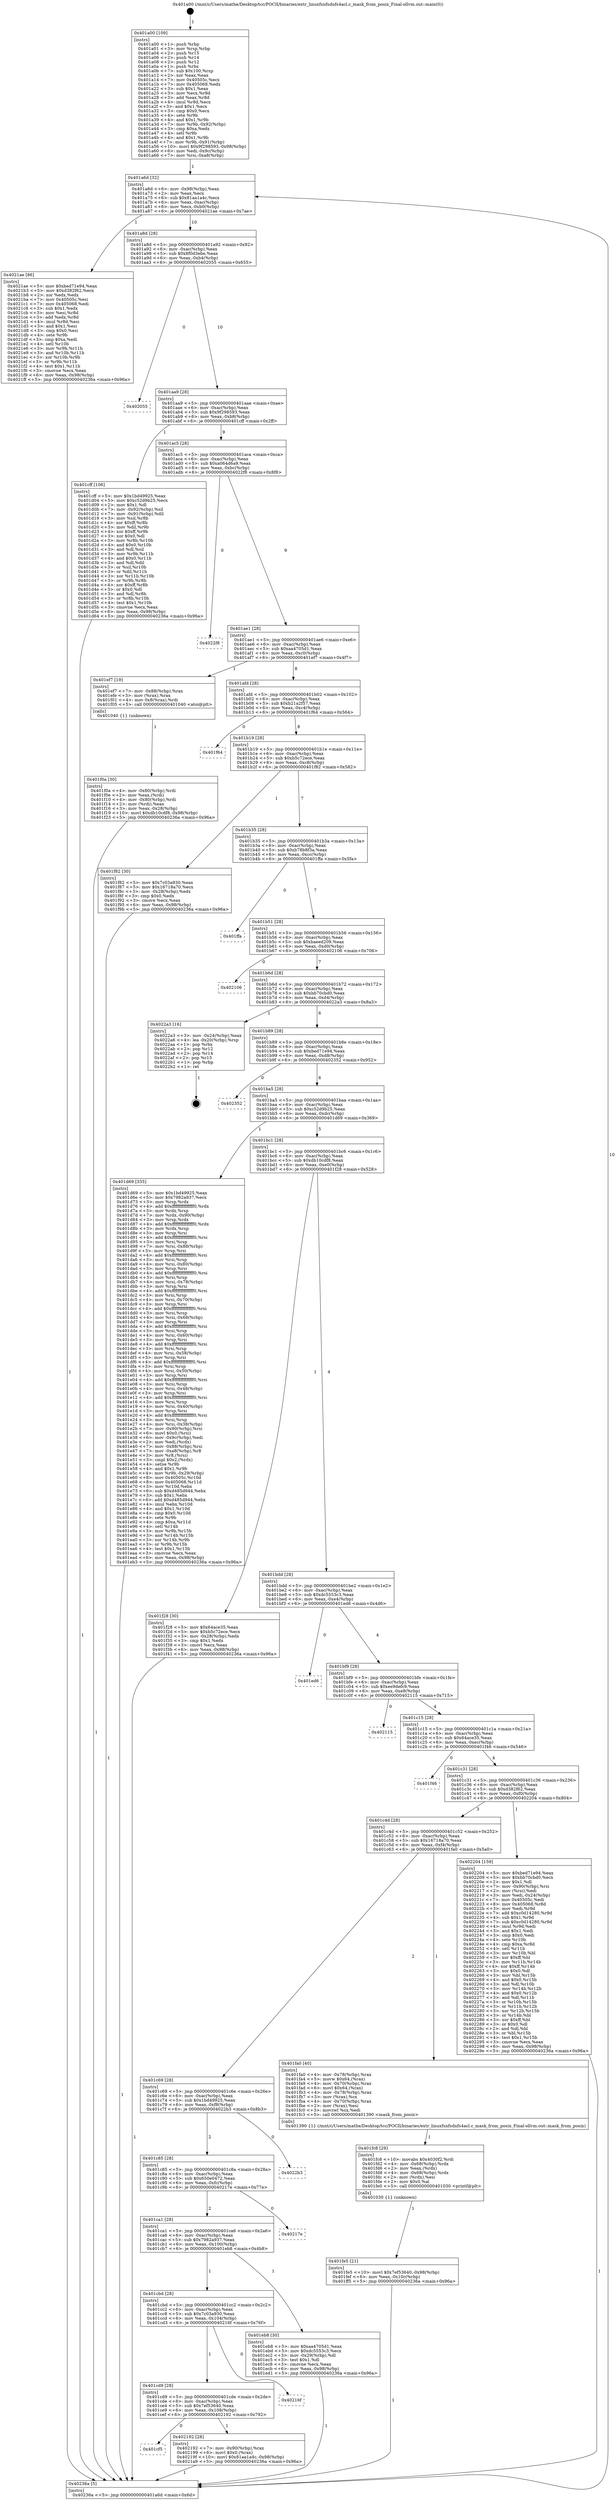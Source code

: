 digraph "0x401a00" {
  label = "0x401a00 (/mnt/c/Users/mathe/Desktop/tcc/POCII/binaries/extr_linuxfsnfsdnfs4acl.c_mask_from_posix_Final-ollvm.out::main(0))"
  labelloc = "t"
  node[shape=record]

  Entry [label="",width=0.3,height=0.3,shape=circle,fillcolor=black,style=filled]
  "0x401a6d" [label="{
     0x401a6d [32]\l
     | [instrs]\l
     &nbsp;&nbsp;0x401a6d \<+6\>: mov -0x98(%rbp),%eax\l
     &nbsp;&nbsp;0x401a73 \<+2\>: mov %eax,%ecx\l
     &nbsp;&nbsp;0x401a75 \<+6\>: sub $0x81aa1a4c,%ecx\l
     &nbsp;&nbsp;0x401a7b \<+6\>: mov %eax,-0xac(%rbp)\l
     &nbsp;&nbsp;0x401a81 \<+6\>: mov %ecx,-0xb0(%rbp)\l
     &nbsp;&nbsp;0x401a87 \<+6\>: je 00000000004021ae \<main+0x7ae\>\l
  }"]
  "0x4021ae" [label="{
     0x4021ae [86]\l
     | [instrs]\l
     &nbsp;&nbsp;0x4021ae \<+5\>: mov $0xbed71e94,%eax\l
     &nbsp;&nbsp;0x4021b3 \<+5\>: mov $0xd382f62,%ecx\l
     &nbsp;&nbsp;0x4021b8 \<+2\>: xor %edx,%edx\l
     &nbsp;&nbsp;0x4021ba \<+7\>: mov 0x40505c,%esi\l
     &nbsp;&nbsp;0x4021c1 \<+7\>: mov 0x405068,%edi\l
     &nbsp;&nbsp;0x4021c8 \<+3\>: sub $0x1,%edx\l
     &nbsp;&nbsp;0x4021cb \<+3\>: mov %esi,%r8d\l
     &nbsp;&nbsp;0x4021ce \<+3\>: add %edx,%r8d\l
     &nbsp;&nbsp;0x4021d1 \<+4\>: imul %r8d,%esi\l
     &nbsp;&nbsp;0x4021d5 \<+3\>: and $0x1,%esi\l
     &nbsp;&nbsp;0x4021d8 \<+3\>: cmp $0x0,%esi\l
     &nbsp;&nbsp;0x4021db \<+4\>: sete %r9b\l
     &nbsp;&nbsp;0x4021df \<+3\>: cmp $0xa,%edi\l
     &nbsp;&nbsp;0x4021e2 \<+4\>: setl %r10b\l
     &nbsp;&nbsp;0x4021e6 \<+3\>: mov %r9b,%r11b\l
     &nbsp;&nbsp;0x4021e9 \<+3\>: and %r10b,%r11b\l
     &nbsp;&nbsp;0x4021ec \<+3\>: xor %r10b,%r9b\l
     &nbsp;&nbsp;0x4021ef \<+3\>: or %r9b,%r11b\l
     &nbsp;&nbsp;0x4021f2 \<+4\>: test $0x1,%r11b\l
     &nbsp;&nbsp;0x4021f6 \<+3\>: cmovne %ecx,%eax\l
     &nbsp;&nbsp;0x4021f9 \<+6\>: mov %eax,-0x98(%rbp)\l
     &nbsp;&nbsp;0x4021ff \<+5\>: jmp 000000000040236a \<main+0x96a\>\l
  }"]
  "0x401a8d" [label="{
     0x401a8d [28]\l
     | [instrs]\l
     &nbsp;&nbsp;0x401a8d \<+5\>: jmp 0000000000401a92 \<main+0x92\>\l
     &nbsp;&nbsp;0x401a92 \<+6\>: mov -0xac(%rbp),%eax\l
     &nbsp;&nbsp;0x401a98 \<+5\>: sub $0x8f0d3ebe,%eax\l
     &nbsp;&nbsp;0x401a9d \<+6\>: mov %eax,-0xb4(%rbp)\l
     &nbsp;&nbsp;0x401aa3 \<+6\>: je 0000000000402055 \<main+0x655\>\l
  }"]
  Exit [label="",width=0.3,height=0.3,shape=circle,fillcolor=black,style=filled,peripheries=2]
  "0x402055" [label="{
     0x402055\l
  }", style=dashed]
  "0x401aa9" [label="{
     0x401aa9 [28]\l
     | [instrs]\l
     &nbsp;&nbsp;0x401aa9 \<+5\>: jmp 0000000000401aae \<main+0xae\>\l
     &nbsp;&nbsp;0x401aae \<+6\>: mov -0xac(%rbp),%eax\l
     &nbsp;&nbsp;0x401ab4 \<+5\>: sub $0x9f298593,%eax\l
     &nbsp;&nbsp;0x401ab9 \<+6\>: mov %eax,-0xb8(%rbp)\l
     &nbsp;&nbsp;0x401abf \<+6\>: je 0000000000401cff \<main+0x2ff\>\l
  }"]
  "0x401cf5" [label="{
     0x401cf5\l
  }", style=dashed]
  "0x401cff" [label="{
     0x401cff [106]\l
     | [instrs]\l
     &nbsp;&nbsp;0x401cff \<+5\>: mov $0x1bd49925,%eax\l
     &nbsp;&nbsp;0x401d04 \<+5\>: mov $0xc52d9b25,%ecx\l
     &nbsp;&nbsp;0x401d09 \<+2\>: mov $0x1,%dl\l
     &nbsp;&nbsp;0x401d0b \<+7\>: mov -0x92(%rbp),%sil\l
     &nbsp;&nbsp;0x401d12 \<+7\>: mov -0x91(%rbp),%dil\l
     &nbsp;&nbsp;0x401d19 \<+3\>: mov %sil,%r8b\l
     &nbsp;&nbsp;0x401d1c \<+4\>: xor $0xff,%r8b\l
     &nbsp;&nbsp;0x401d20 \<+3\>: mov %dil,%r9b\l
     &nbsp;&nbsp;0x401d23 \<+4\>: xor $0xff,%r9b\l
     &nbsp;&nbsp;0x401d27 \<+3\>: xor $0x0,%dl\l
     &nbsp;&nbsp;0x401d2a \<+3\>: mov %r8b,%r10b\l
     &nbsp;&nbsp;0x401d2d \<+4\>: and $0x0,%r10b\l
     &nbsp;&nbsp;0x401d31 \<+3\>: and %dl,%sil\l
     &nbsp;&nbsp;0x401d34 \<+3\>: mov %r9b,%r11b\l
     &nbsp;&nbsp;0x401d37 \<+4\>: and $0x0,%r11b\l
     &nbsp;&nbsp;0x401d3b \<+3\>: and %dl,%dil\l
     &nbsp;&nbsp;0x401d3e \<+3\>: or %sil,%r10b\l
     &nbsp;&nbsp;0x401d41 \<+3\>: or %dil,%r11b\l
     &nbsp;&nbsp;0x401d44 \<+3\>: xor %r11b,%r10b\l
     &nbsp;&nbsp;0x401d47 \<+3\>: or %r9b,%r8b\l
     &nbsp;&nbsp;0x401d4a \<+4\>: xor $0xff,%r8b\l
     &nbsp;&nbsp;0x401d4e \<+3\>: or $0x0,%dl\l
     &nbsp;&nbsp;0x401d51 \<+3\>: and %dl,%r8b\l
     &nbsp;&nbsp;0x401d54 \<+3\>: or %r8b,%r10b\l
     &nbsp;&nbsp;0x401d57 \<+4\>: test $0x1,%r10b\l
     &nbsp;&nbsp;0x401d5b \<+3\>: cmovne %ecx,%eax\l
     &nbsp;&nbsp;0x401d5e \<+6\>: mov %eax,-0x98(%rbp)\l
     &nbsp;&nbsp;0x401d64 \<+5\>: jmp 000000000040236a \<main+0x96a\>\l
  }"]
  "0x401ac5" [label="{
     0x401ac5 [28]\l
     | [instrs]\l
     &nbsp;&nbsp;0x401ac5 \<+5\>: jmp 0000000000401aca \<main+0xca\>\l
     &nbsp;&nbsp;0x401aca \<+6\>: mov -0xac(%rbp),%eax\l
     &nbsp;&nbsp;0x401ad0 \<+5\>: sub $0xa064d6a9,%eax\l
     &nbsp;&nbsp;0x401ad5 \<+6\>: mov %eax,-0xbc(%rbp)\l
     &nbsp;&nbsp;0x401adb \<+6\>: je 00000000004022f8 \<main+0x8f8\>\l
  }"]
  "0x40236a" [label="{
     0x40236a [5]\l
     | [instrs]\l
     &nbsp;&nbsp;0x40236a \<+5\>: jmp 0000000000401a6d \<main+0x6d\>\l
  }"]
  "0x401a00" [label="{
     0x401a00 [109]\l
     | [instrs]\l
     &nbsp;&nbsp;0x401a00 \<+1\>: push %rbp\l
     &nbsp;&nbsp;0x401a01 \<+3\>: mov %rsp,%rbp\l
     &nbsp;&nbsp;0x401a04 \<+2\>: push %r15\l
     &nbsp;&nbsp;0x401a06 \<+2\>: push %r14\l
     &nbsp;&nbsp;0x401a08 \<+2\>: push %r12\l
     &nbsp;&nbsp;0x401a0a \<+1\>: push %rbx\l
     &nbsp;&nbsp;0x401a0b \<+7\>: sub $0x100,%rsp\l
     &nbsp;&nbsp;0x401a12 \<+2\>: xor %eax,%eax\l
     &nbsp;&nbsp;0x401a14 \<+7\>: mov 0x40505c,%ecx\l
     &nbsp;&nbsp;0x401a1b \<+7\>: mov 0x405068,%edx\l
     &nbsp;&nbsp;0x401a22 \<+3\>: sub $0x1,%eax\l
     &nbsp;&nbsp;0x401a25 \<+3\>: mov %ecx,%r8d\l
     &nbsp;&nbsp;0x401a28 \<+3\>: add %eax,%r8d\l
     &nbsp;&nbsp;0x401a2b \<+4\>: imul %r8d,%ecx\l
     &nbsp;&nbsp;0x401a2f \<+3\>: and $0x1,%ecx\l
     &nbsp;&nbsp;0x401a32 \<+3\>: cmp $0x0,%ecx\l
     &nbsp;&nbsp;0x401a35 \<+4\>: sete %r9b\l
     &nbsp;&nbsp;0x401a39 \<+4\>: and $0x1,%r9b\l
     &nbsp;&nbsp;0x401a3d \<+7\>: mov %r9b,-0x92(%rbp)\l
     &nbsp;&nbsp;0x401a44 \<+3\>: cmp $0xa,%edx\l
     &nbsp;&nbsp;0x401a47 \<+4\>: setl %r9b\l
     &nbsp;&nbsp;0x401a4b \<+4\>: and $0x1,%r9b\l
     &nbsp;&nbsp;0x401a4f \<+7\>: mov %r9b,-0x91(%rbp)\l
     &nbsp;&nbsp;0x401a56 \<+10\>: movl $0x9f298593,-0x98(%rbp)\l
     &nbsp;&nbsp;0x401a60 \<+6\>: mov %edi,-0x9c(%rbp)\l
     &nbsp;&nbsp;0x401a66 \<+7\>: mov %rsi,-0xa8(%rbp)\l
  }"]
  "0x402192" [label="{
     0x402192 [28]\l
     | [instrs]\l
     &nbsp;&nbsp;0x402192 \<+7\>: mov -0x90(%rbp),%rax\l
     &nbsp;&nbsp;0x402199 \<+6\>: movl $0x0,(%rax)\l
     &nbsp;&nbsp;0x40219f \<+10\>: movl $0x81aa1a4c,-0x98(%rbp)\l
     &nbsp;&nbsp;0x4021a9 \<+5\>: jmp 000000000040236a \<main+0x96a\>\l
  }"]
  "0x4022f8" [label="{
     0x4022f8\l
  }", style=dashed]
  "0x401ae1" [label="{
     0x401ae1 [28]\l
     | [instrs]\l
     &nbsp;&nbsp;0x401ae1 \<+5\>: jmp 0000000000401ae6 \<main+0xe6\>\l
     &nbsp;&nbsp;0x401ae6 \<+6\>: mov -0xac(%rbp),%eax\l
     &nbsp;&nbsp;0x401aec \<+5\>: sub $0xaa4705d1,%eax\l
     &nbsp;&nbsp;0x401af1 \<+6\>: mov %eax,-0xc0(%rbp)\l
     &nbsp;&nbsp;0x401af7 \<+6\>: je 0000000000401ef7 \<main+0x4f7\>\l
  }"]
  "0x401cd9" [label="{
     0x401cd9 [28]\l
     | [instrs]\l
     &nbsp;&nbsp;0x401cd9 \<+5\>: jmp 0000000000401cde \<main+0x2de\>\l
     &nbsp;&nbsp;0x401cde \<+6\>: mov -0xac(%rbp),%eax\l
     &nbsp;&nbsp;0x401ce4 \<+5\>: sub $0x7ef53640,%eax\l
     &nbsp;&nbsp;0x401ce9 \<+6\>: mov %eax,-0x108(%rbp)\l
     &nbsp;&nbsp;0x401cef \<+6\>: je 0000000000402192 \<main+0x792\>\l
  }"]
  "0x401ef7" [label="{
     0x401ef7 [19]\l
     | [instrs]\l
     &nbsp;&nbsp;0x401ef7 \<+7\>: mov -0x88(%rbp),%rax\l
     &nbsp;&nbsp;0x401efe \<+3\>: mov (%rax),%rax\l
     &nbsp;&nbsp;0x401f01 \<+4\>: mov 0x8(%rax),%rdi\l
     &nbsp;&nbsp;0x401f05 \<+5\>: call 0000000000401040 \<atoi@plt\>\l
     | [calls]\l
     &nbsp;&nbsp;0x401040 \{1\} (unknown)\l
  }"]
  "0x401afd" [label="{
     0x401afd [28]\l
     | [instrs]\l
     &nbsp;&nbsp;0x401afd \<+5\>: jmp 0000000000401b02 \<main+0x102\>\l
     &nbsp;&nbsp;0x401b02 \<+6\>: mov -0xac(%rbp),%eax\l
     &nbsp;&nbsp;0x401b08 \<+5\>: sub $0xb21a2f57,%eax\l
     &nbsp;&nbsp;0x401b0d \<+6\>: mov %eax,-0xc4(%rbp)\l
     &nbsp;&nbsp;0x401b13 \<+6\>: je 0000000000401f64 \<main+0x564\>\l
  }"]
  "0x40216f" [label="{
     0x40216f\l
  }", style=dashed]
  "0x401f64" [label="{
     0x401f64\l
  }", style=dashed]
  "0x401b19" [label="{
     0x401b19 [28]\l
     | [instrs]\l
     &nbsp;&nbsp;0x401b19 \<+5\>: jmp 0000000000401b1e \<main+0x11e\>\l
     &nbsp;&nbsp;0x401b1e \<+6\>: mov -0xac(%rbp),%eax\l
     &nbsp;&nbsp;0x401b24 \<+5\>: sub $0xb5c72ece,%eax\l
     &nbsp;&nbsp;0x401b29 \<+6\>: mov %eax,-0xc8(%rbp)\l
     &nbsp;&nbsp;0x401b2f \<+6\>: je 0000000000401f82 \<main+0x582\>\l
  }"]
  "0x401fe5" [label="{
     0x401fe5 [21]\l
     | [instrs]\l
     &nbsp;&nbsp;0x401fe5 \<+10\>: movl $0x7ef53640,-0x98(%rbp)\l
     &nbsp;&nbsp;0x401fef \<+6\>: mov %eax,-0x10c(%rbp)\l
     &nbsp;&nbsp;0x401ff5 \<+5\>: jmp 000000000040236a \<main+0x96a\>\l
  }"]
  "0x401f82" [label="{
     0x401f82 [30]\l
     | [instrs]\l
     &nbsp;&nbsp;0x401f82 \<+5\>: mov $0x7c03a930,%eax\l
     &nbsp;&nbsp;0x401f87 \<+5\>: mov $0x16718a70,%ecx\l
     &nbsp;&nbsp;0x401f8c \<+3\>: mov -0x28(%rbp),%edx\l
     &nbsp;&nbsp;0x401f8f \<+3\>: cmp $0x0,%edx\l
     &nbsp;&nbsp;0x401f92 \<+3\>: cmove %ecx,%eax\l
     &nbsp;&nbsp;0x401f95 \<+6\>: mov %eax,-0x98(%rbp)\l
     &nbsp;&nbsp;0x401f9b \<+5\>: jmp 000000000040236a \<main+0x96a\>\l
  }"]
  "0x401b35" [label="{
     0x401b35 [28]\l
     | [instrs]\l
     &nbsp;&nbsp;0x401b35 \<+5\>: jmp 0000000000401b3a \<main+0x13a\>\l
     &nbsp;&nbsp;0x401b3a \<+6\>: mov -0xac(%rbp),%eax\l
     &nbsp;&nbsp;0x401b40 \<+5\>: sub $0xb78b8f3a,%eax\l
     &nbsp;&nbsp;0x401b45 \<+6\>: mov %eax,-0xcc(%rbp)\l
     &nbsp;&nbsp;0x401b4b \<+6\>: je 0000000000401ffa \<main+0x5fa\>\l
  }"]
  "0x401fc8" [label="{
     0x401fc8 [29]\l
     | [instrs]\l
     &nbsp;&nbsp;0x401fc8 \<+10\>: movabs $0x4030f2,%rdi\l
     &nbsp;&nbsp;0x401fd2 \<+4\>: mov -0x68(%rbp),%rdx\l
     &nbsp;&nbsp;0x401fd6 \<+2\>: mov %eax,(%rdx)\l
     &nbsp;&nbsp;0x401fd8 \<+4\>: mov -0x68(%rbp),%rdx\l
     &nbsp;&nbsp;0x401fdc \<+2\>: mov (%rdx),%esi\l
     &nbsp;&nbsp;0x401fde \<+2\>: mov $0x0,%al\l
     &nbsp;&nbsp;0x401fe0 \<+5\>: call 0000000000401030 \<printf@plt\>\l
     | [calls]\l
     &nbsp;&nbsp;0x401030 \{1\} (unknown)\l
  }"]
  "0x401ffa" [label="{
     0x401ffa\l
  }", style=dashed]
  "0x401b51" [label="{
     0x401b51 [28]\l
     | [instrs]\l
     &nbsp;&nbsp;0x401b51 \<+5\>: jmp 0000000000401b56 \<main+0x156\>\l
     &nbsp;&nbsp;0x401b56 \<+6\>: mov -0xac(%rbp),%eax\l
     &nbsp;&nbsp;0x401b5c \<+5\>: sub $0xbaeed209,%eax\l
     &nbsp;&nbsp;0x401b61 \<+6\>: mov %eax,-0xd0(%rbp)\l
     &nbsp;&nbsp;0x401b67 \<+6\>: je 0000000000402106 \<main+0x706\>\l
  }"]
  "0x401f0a" [label="{
     0x401f0a [30]\l
     | [instrs]\l
     &nbsp;&nbsp;0x401f0a \<+4\>: mov -0x80(%rbp),%rdi\l
     &nbsp;&nbsp;0x401f0e \<+2\>: mov %eax,(%rdi)\l
     &nbsp;&nbsp;0x401f10 \<+4\>: mov -0x80(%rbp),%rdi\l
     &nbsp;&nbsp;0x401f14 \<+2\>: mov (%rdi),%eax\l
     &nbsp;&nbsp;0x401f16 \<+3\>: mov %eax,-0x28(%rbp)\l
     &nbsp;&nbsp;0x401f19 \<+10\>: movl $0xdb10cdf8,-0x98(%rbp)\l
     &nbsp;&nbsp;0x401f23 \<+5\>: jmp 000000000040236a \<main+0x96a\>\l
  }"]
  "0x402106" [label="{
     0x402106\l
  }", style=dashed]
  "0x401b6d" [label="{
     0x401b6d [28]\l
     | [instrs]\l
     &nbsp;&nbsp;0x401b6d \<+5\>: jmp 0000000000401b72 \<main+0x172\>\l
     &nbsp;&nbsp;0x401b72 \<+6\>: mov -0xac(%rbp),%eax\l
     &nbsp;&nbsp;0x401b78 \<+5\>: sub $0xbb70cbd0,%eax\l
     &nbsp;&nbsp;0x401b7d \<+6\>: mov %eax,-0xd4(%rbp)\l
     &nbsp;&nbsp;0x401b83 \<+6\>: je 00000000004022a3 \<main+0x8a3\>\l
  }"]
  "0x401cbd" [label="{
     0x401cbd [28]\l
     | [instrs]\l
     &nbsp;&nbsp;0x401cbd \<+5\>: jmp 0000000000401cc2 \<main+0x2c2\>\l
     &nbsp;&nbsp;0x401cc2 \<+6\>: mov -0xac(%rbp),%eax\l
     &nbsp;&nbsp;0x401cc8 \<+5\>: sub $0x7c03a930,%eax\l
     &nbsp;&nbsp;0x401ccd \<+6\>: mov %eax,-0x104(%rbp)\l
     &nbsp;&nbsp;0x401cd3 \<+6\>: je 000000000040216f \<main+0x76f\>\l
  }"]
  "0x4022a3" [label="{
     0x4022a3 [16]\l
     | [instrs]\l
     &nbsp;&nbsp;0x4022a3 \<+3\>: mov -0x24(%rbp),%eax\l
     &nbsp;&nbsp;0x4022a6 \<+4\>: lea -0x20(%rbp),%rsp\l
     &nbsp;&nbsp;0x4022aa \<+1\>: pop %rbx\l
     &nbsp;&nbsp;0x4022ab \<+2\>: pop %r12\l
     &nbsp;&nbsp;0x4022ad \<+2\>: pop %r14\l
     &nbsp;&nbsp;0x4022af \<+2\>: pop %r15\l
     &nbsp;&nbsp;0x4022b1 \<+1\>: pop %rbp\l
     &nbsp;&nbsp;0x4022b2 \<+1\>: ret\l
  }"]
  "0x401b89" [label="{
     0x401b89 [28]\l
     | [instrs]\l
     &nbsp;&nbsp;0x401b89 \<+5\>: jmp 0000000000401b8e \<main+0x18e\>\l
     &nbsp;&nbsp;0x401b8e \<+6\>: mov -0xac(%rbp),%eax\l
     &nbsp;&nbsp;0x401b94 \<+5\>: sub $0xbed71e94,%eax\l
     &nbsp;&nbsp;0x401b99 \<+6\>: mov %eax,-0xd8(%rbp)\l
     &nbsp;&nbsp;0x401b9f \<+6\>: je 0000000000402352 \<main+0x952\>\l
  }"]
  "0x401eb8" [label="{
     0x401eb8 [30]\l
     | [instrs]\l
     &nbsp;&nbsp;0x401eb8 \<+5\>: mov $0xaa4705d1,%eax\l
     &nbsp;&nbsp;0x401ebd \<+5\>: mov $0xdc5553c3,%ecx\l
     &nbsp;&nbsp;0x401ec2 \<+3\>: mov -0x29(%rbp),%dl\l
     &nbsp;&nbsp;0x401ec5 \<+3\>: test $0x1,%dl\l
     &nbsp;&nbsp;0x401ec8 \<+3\>: cmovne %ecx,%eax\l
     &nbsp;&nbsp;0x401ecb \<+6\>: mov %eax,-0x98(%rbp)\l
     &nbsp;&nbsp;0x401ed1 \<+5\>: jmp 000000000040236a \<main+0x96a\>\l
  }"]
  "0x402352" [label="{
     0x402352\l
  }", style=dashed]
  "0x401ba5" [label="{
     0x401ba5 [28]\l
     | [instrs]\l
     &nbsp;&nbsp;0x401ba5 \<+5\>: jmp 0000000000401baa \<main+0x1aa\>\l
     &nbsp;&nbsp;0x401baa \<+6\>: mov -0xac(%rbp),%eax\l
     &nbsp;&nbsp;0x401bb0 \<+5\>: sub $0xc52d9b25,%eax\l
     &nbsp;&nbsp;0x401bb5 \<+6\>: mov %eax,-0xdc(%rbp)\l
     &nbsp;&nbsp;0x401bbb \<+6\>: je 0000000000401d69 \<main+0x369\>\l
  }"]
  "0x401ca1" [label="{
     0x401ca1 [28]\l
     | [instrs]\l
     &nbsp;&nbsp;0x401ca1 \<+5\>: jmp 0000000000401ca6 \<main+0x2a6\>\l
     &nbsp;&nbsp;0x401ca6 \<+6\>: mov -0xac(%rbp),%eax\l
     &nbsp;&nbsp;0x401cac \<+5\>: sub $0x7982a937,%eax\l
     &nbsp;&nbsp;0x401cb1 \<+6\>: mov %eax,-0x100(%rbp)\l
     &nbsp;&nbsp;0x401cb7 \<+6\>: je 0000000000401eb8 \<main+0x4b8\>\l
  }"]
  "0x401d69" [label="{
     0x401d69 [335]\l
     | [instrs]\l
     &nbsp;&nbsp;0x401d69 \<+5\>: mov $0x1bd49925,%eax\l
     &nbsp;&nbsp;0x401d6e \<+5\>: mov $0x7982a937,%ecx\l
     &nbsp;&nbsp;0x401d73 \<+3\>: mov %rsp,%rdx\l
     &nbsp;&nbsp;0x401d76 \<+4\>: add $0xfffffffffffffff0,%rdx\l
     &nbsp;&nbsp;0x401d7a \<+3\>: mov %rdx,%rsp\l
     &nbsp;&nbsp;0x401d7d \<+7\>: mov %rdx,-0x90(%rbp)\l
     &nbsp;&nbsp;0x401d84 \<+3\>: mov %rsp,%rdx\l
     &nbsp;&nbsp;0x401d87 \<+4\>: add $0xfffffffffffffff0,%rdx\l
     &nbsp;&nbsp;0x401d8b \<+3\>: mov %rdx,%rsp\l
     &nbsp;&nbsp;0x401d8e \<+3\>: mov %rsp,%rsi\l
     &nbsp;&nbsp;0x401d91 \<+4\>: add $0xfffffffffffffff0,%rsi\l
     &nbsp;&nbsp;0x401d95 \<+3\>: mov %rsi,%rsp\l
     &nbsp;&nbsp;0x401d98 \<+7\>: mov %rsi,-0x88(%rbp)\l
     &nbsp;&nbsp;0x401d9f \<+3\>: mov %rsp,%rsi\l
     &nbsp;&nbsp;0x401da2 \<+4\>: add $0xfffffffffffffff0,%rsi\l
     &nbsp;&nbsp;0x401da6 \<+3\>: mov %rsi,%rsp\l
     &nbsp;&nbsp;0x401da9 \<+4\>: mov %rsi,-0x80(%rbp)\l
     &nbsp;&nbsp;0x401dad \<+3\>: mov %rsp,%rsi\l
     &nbsp;&nbsp;0x401db0 \<+4\>: add $0xfffffffffffffff0,%rsi\l
     &nbsp;&nbsp;0x401db4 \<+3\>: mov %rsi,%rsp\l
     &nbsp;&nbsp;0x401db7 \<+4\>: mov %rsi,-0x78(%rbp)\l
     &nbsp;&nbsp;0x401dbb \<+3\>: mov %rsp,%rsi\l
     &nbsp;&nbsp;0x401dbe \<+4\>: add $0xfffffffffffffff0,%rsi\l
     &nbsp;&nbsp;0x401dc2 \<+3\>: mov %rsi,%rsp\l
     &nbsp;&nbsp;0x401dc5 \<+4\>: mov %rsi,-0x70(%rbp)\l
     &nbsp;&nbsp;0x401dc9 \<+3\>: mov %rsp,%rsi\l
     &nbsp;&nbsp;0x401dcc \<+4\>: add $0xfffffffffffffff0,%rsi\l
     &nbsp;&nbsp;0x401dd0 \<+3\>: mov %rsi,%rsp\l
     &nbsp;&nbsp;0x401dd3 \<+4\>: mov %rsi,-0x68(%rbp)\l
     &nbsp;&nbsp;0x401dd7 \<+3\>: mov %rsp,%rsi\l
     &nbsp;&nbsp;0x401dda \<+4\>: add $0xfffffffffffffff0,%rsi\l
     &nbsp;&nbsp;0x401dde \<+3\>: mov %rsi,%rsp\l
     &nbsp;&nbsp;0x401de1 \<+4\>: mov %rsi,-0x60(%rbp)\l
     &nbsp;&nbsp;0x401de5 \<+3\>: mov %rsp,%rsi\l
     &nbsp;&nbsp;0x401de8 \<+4\>: add $0xfffffffffffffff0,%rsi\l
     &nbsp;&nbsp;0x401dec \<+3\>: mov %rsi,%rsp\l
     &nbsp;&nbsp;0x401def \<+4\>: mov %rsi,-0x58(%rbp)\l
     &nbsp;&nbsp;0x401df3 \<+3\>: mov %rsp,%rsi\l
     &nbsp;&nbsp;0x401df6 \<+4\>: add $0xfffffffffffffff0,%rsi\l
     &nbsp;&nbsp;0x401dfa \<+3\>: mov %rsi,%rsp\l
     &nbsp;&nbsp;0x401dfd \<+4\>: mov %rsi,-0x50(%rbp)\l
     &nbsp;&nbsp;0x401e01 \<+3\>: mov %rsp,%rsi\l
     &nbsp;&nbsp;0x401e04 \<+4\>: add $0xfffffffffffffff0,%rsi\l
     &nbsp;&nbsp;0x401e08 \<+3\>: mov %rsi,%rsp\l
     &nbsp;&nbsp;0x401e0b \<+4\>: mov %rsi,-0x48(%rbp)\l
     &nbsp;&nbsp;0x401e0f \<+3\>: mov %rsp,%rsi\l
     &nbsp;&nbsp;0x401e12 \<+4\>: add $0xfffffffffffffff0,%rsi\l
     &nbsp;&nbsp;0x401e16 \<+3\>: mov %rsi,%rsp\l
     &nbsp;&nbsp;0x401e19 \<+4\>: mov %rsi,-0x40(%rbp)\l
     &nbsp;&nbsp;0x401e1d \<+3\>: mov %rsp,%rsi\l
     &nbsp;&nbsp;0x401e20 \<+4\>: add $0xfffffffffffffff0,%rsi\l
     &nbsp;&nbsp;0x401e24 \<+3\>: mov %rsi,%rsp\l
     &nbsp;&nbsp;0x401e27 \<+4\>: mov %rsi,-0x38(%rbp)\l
     &nbsp;&nbsp;0x401e2b \<+7\>: mov -0x90(%rbp),%rsi\l
     &nbsp;&nbsp;0x401e32 \<+6\>: movl $0x0,(%rsi)\l
     &nbsp;&nbsp;0x401e38 \<+6\>: mov -0x9c(%rbp),%edi\l
     &nbsp;&nbsp;0x401e3e \<+2\>: mov %edi,(%rdx)\l
     &nbsp;&nbsp;0x401e40 \<+7\>: mov -0x88(%rbp),%rsi\l
     &nbsp;&nbsp;0x401e47 \<+7\>: mov -0xa8(%rbp),%r8\l
     &nbsp;&nbsp;0x401e4e \<+3\>: mov %r8,(%rsi)\l
     &nbsp;&nbsp;0x401e51 \<+3\>: cmpl $0x2,(%rdx)\l
     &nbsp;&nbsp;0x401e54 \<+4\>: setne %r9b\l
     &nbsp;&nbsp;0x401e58 \<+4\>: and $0x1,%r9b\l
     &nbsp;&nbsp;0x401e5c \<+4\>: mov %r9b,-0x29(%rbp)\l
     &nbsp;&nbsp;0x401e60 \<+8\>: mov 0x40505c,%r10d\l
     &nbsp;&nbsp;0x401e68 \<+8\>: mov 0x405068,%r11d\l
     &nbsp;&nbsp;0x401e70 \<+3\>: mov %r10d,%ebx\l
     &nbsp;&nbsp;0x401e73 \<+6\>: sub $0xd485d944,%ebx\l
     &nbsp;&nbsp;0x401e79 \<+3\>: sub $0x1,%ebx\l
     &nbsp;&nbsp;0x401e7c \<+6\>: add $0xd485d944,%ebx\l
     &nbsp;&nbsp;0x401e82 \<+4\>: imul %ebx,%r10d\l
     &nbsp;&nbsp;0x401e86 \<+4\>: and $0x1,%r10d\l
     &nbsp;&nbsp;0x401e8a \<+4\>: cmp $0x0,%r10d\l
     &nbsp;&nbsp;0x401e8e \<+4\>: sete %r9b\l
     &nbsp;&nbsp;0x401e92 \<+4\>: cmp $0xa,%r11d\l
     &nbsp;&nbsp;0x401e96 \<+4\>: setl %r14b\l
     &nbsp;&nbsp;0x401e9a \<+3\>: mov %r9b,%r15b\l
     &nbsp;&nbsp;0x401e9d \<+3\>: and %r14b,%r15b\l
     &nbsp;&nbsp;0x401ea0 \<+3\>: xor %r14b,%r9b\l
     &nbsp;&nbsp;0x401ea3 \<+3\>: or %r9b,%r15b\l
     &nbsp;&nbsp;0x401ea6 \<+4\>: test $0x1,%r15b\l
     &nbsp;&nbsp;0x401eaa \<+3\>: cmovne %ecx,%eax\l
     &nbsp;&nbsp;0x401ead \<+6\>: mov %eax,-0x98(%rbp)\l
     &nbsp;&nbsp;0x401eb3 \<+5\>: jmp 000000000040236a \<main+0x96a\>\l
  }"]
  "0x401bc1" [label="{
     0x401bc1 [28]\l
     | [instrs]\l
     &nbsp;&nbsp;0x401bc1 \<+5\>: jmp 0000000000401bc6 \<main+0x1c6\>\l
     &nbsp;&nbsp;0x401bc6 \<+6\>: mov -0xac(%rbp),%eax\l
     &nbsp;&nbsp;0x401bcc \<+5\>: sub $0xdb10cdf8,%eax\l
     &nbsp;&nbsp;0x401bd1 \<+6\>: mov %eax,-0xe0(%rbp)\l
     &nbsp;&nbsp;0x401bd7 \<+6\>: je 0000000000401f28 \<main+0x528\>\l
  }"]
  "0x40217e" [label="{
     0x40217e\l
  }", style=dashed]
  "0x401c85" [label="{
     0x401c85 [28]\l
     | [instrs]\l
     &nbsp;&nbsp;0x401c85 \<+5\>: jmp 0000000000401c8a \<main+0x28a\>\l
     &nbsp;&nbsp;0x401c8a \<+6\>: mov -0xac(%rbp),%eax\l
     &nbsp;&nbsp;0x401c90 \<+5\>: sub $0x650e0472,%eax\l
     &nbsp;&nbsp;0x401c95 \<+6\>: mov %eax,-0xfc(%rbp)\l
     &nbsp;&nbsp;0x401c9b \<+6\>: je 000000000040217e \<main+0x77e\>\l
  }"]
  "0x401f28" [label="{
     0x401f28 [30]\l
     | [instrs]\l
     &nbsp;&nbsp;0x401f28 \<+5\>: mov $0x64ace35,%eax\l
     &nbsp;&nbsp;0x401f2d \<+5\>: mov $0xb5c72ece,%ecx\l
     &nbsp;&nbsp;0x401f32 \<+3\>: mov -0x28(%rbp),%edx\l
     &nbsp;&nbsp;0x401f35 \<+3\>: cmp $0x1,%edx\l
     &nbsp;&nbsp;0x401f38 \<+3\>: cmovl %ecx,%eax\l
     &nbsp;&nbsp;0x401f3b \<+6\>: mov %eax,-0x98(%rbp)\l
     &nbsp;&nbsp;0x401f41 \<+5\>: jmp 000000000040236a \<main+0x96a\>\l
  }"]
  "0x401bdd" [label="{
     0x401bdd [28]\l
     | [instrs]\l
     &nbsp;&nbsp;0x401bdd \<+5\>: jmp 0000000000401be2 \<main+0x1e2\>\l
     &nbsp;&nbsp;0x401be2 \<+6\>: mov -0xac(%rbp),%eax\l
     &nbsp;&nbsp;0x401be8 \<+5\>: sub $0xdc5553c3,%eax\l
     &nbsp;&nbsp;0x401bed \<+6\>: mov %eax,-0xe4(%rbp)\l
     &nbsp;&nbsp;0x401bf3 \<+6\>: je 0000000000401ed6 \<main+0x4d6\>\l
  }"]
  "0x4022b3" [label="{
     0x4022b3\l
  }", style=dashed]
  "0x401ed6" [label="{
     0x401ed6\l
  }", style=dashed]
  "0x401bf9" [label="{
     0x401bf9 [28]\l
     | [instrs]\l
     &nbsp;&nbsp;0x401bf9 \<+5\>: jmp 0000000000401bfe \<main+0x1fe\>\l
     &nbsp;&nbsp;0x401bfe \<+6\>: mov -0xac(%rbp),%eax\l
     &nbsp;&nbsp;0x401c04 \<+5\>: sub $0xee9defc9,%eax\l
     &nbsp;&nbsp;0x401c09 \<+6\>: mov %eax,-0xe8(%rbp)\l
     &nbsp;&nbsp;0x401c0f \<+6\>: je 0000000000402115 \<main+0x715\>\l
  }"]
  "0x401c69" [label="{
     0x401c69 [28]\l
     | [instrs]\l
     &nbsp;&nbsp;0x401c69 \<+5\>: jmp 0000000000401c6e \<main+0x26e\>\l
     &nbsp;&nbsp;0x401c6e \<+6\>: mov -0xac(%rbp),%eax\l
     &nbsp;&nbsp;0x401c74 \<+5\>: sub $0x1bd49925,%eax\l
     &nbsp;&nbsp;0x401c79 \<+6\>: mov %eax,-0xf8(%rbp)\l
     &nbsp;&nbsp;0x401c7f \<+6\>: je 00000000004022b3 \<main+0x8b3\>\l
  }"]
  "0x402115" [label="{
     0x402115\l
  }", style=dashed]
  "0x401c15" [label="{
     0x401c15 [28]\l
     | [instrs]\l
     &nbsp;&nbsp;0x401c15 \<+5\>: jmp 0000000000401c1a \<main+0x21a\>\l
     &nbsp;&nbsp;0x401c1a \<+6\>: mov -0xac(%rbp),%eax\l
     &nbsp;&nbsp;0x401c20 \<+5\>: sub $0x64ace35,%eax\l
     &nbsp;&nbsp;0x401c25 \<+6\>: mov %eax,-0xec(%rbp)\l
     &nbsp;&nbsp;0x401c2b \<+6\>: je 0000000000401f46 \<main+0x546\>\l
  }"]
  "0x401fa0" [label="{
     0x401fa0 [40]\l
     | [instrs]\l
     &nbsp;&nbsp;0x401fa0 \<+4\>: mov -0x78(%rbp),%rax\l
     &nbsp;&nbsp;0x401fa4 \<+5\>: movw $0x64,(%rax)\l
     &nbsp;&nbsp;0x401fa9 \<+4\>: mov -0x70(%rbp),%rax\l
     &nbsp;&nbsp;0x401fad \<+6\>: movl $0x64,(%rax)\l
     &nbsp;&nbsp;0x401fb3 \<+4\>: mov -0x78(%rbp),%rax\l
     &nbsp;&nbsp;0x401fb7 \<+3\>: mov (%rax),%cx\l
     &nbsp;&nbsp;0x401fba \<+4\>: mov -0x70(%rbp),%rax\l
     &nbsp;&nbsp;0x401fbe \<+2\>: mov (%rax),%esi\l
     &nbsp;&nbsp;0x401fc0 \<+3\>: movzwl %cx,%edi\l
     &nbsp;&nbsp;0x401fc3 \<+5\>: call 0000000000401390 \<mask_from_posix\>\l
     | [calls]\l
     &nbsp;&nbsp;0x401390 \{1\} (/mnt/c/Users/mathe/Desktop/tcc/POCII/binaries/extr_linuxfsnfsdnfs4acl.c_mask_from_posix_Final-ollvm.out::mask_from_posix)\l
  }"]
  "0x401f46" [label="{
     0x401f46\l
  }", style=dashed]
  "0x401c31" [label="{
     0x401c31 [28]\l
     | [instrs]\l
     &nbsp;&nbsp;0x401c31 \<+5\>: jmp 0000000000401c36 \<main+0x236\>\l
     &nbsp;&nbsp;0x401c36 \<+6\>: mov -0xac(%rbp),%eax\l
     &nbsp;&nbsp;0x401c3c \<+5\>: sub $0xd382f62,%eax\l
     &nbsp;&nbsp;0x401c41 \<+6\>: mov %eax,-0xf0(%rbp)\l
     &nbsp;&nbsp;0x401c47 \<+6\>: je 0000000000402204 \<main+0x804\>\l
  }"]
  "0x401c4d" [label="{
     0x401c4d [28]\l
     | [instrs]\l
     &nbsp;&nbsp;0x401c4d \<+5\>: jmp 0000000000401c52 \<main+0x252\>\l
     &nbsp;&nbsp;0x401c52 \<+6\>: mov -0xac(%rbp),%eax\l
     &nbsp;&nbsp;0x401c58 \<+5\>: sub $0x16718a70,%eax\l
     &nbsp;&nbsp;0x401c5d \<+6\>: mov %eax,-0xf4(%rbp)\l
     &nbsp;&nbsp;0x401c63 \<+6\>: je 0000000000401fa0 \<main+0x5a0\>\l
  }"]
  "0x402204" [label="{
     0x402204 [159]\l
     | [instrs]\l
     &nbsp;&nbsp;0x402204 \<+5\>: mov $0xbed71e94,%eax\l
     &nbsp;&nbsp;0x402209 \<+5\>: mov $0xbb70cbd0,%ecx\l
     &nbsp;&nbsp;0x40220e \<+2\>: mov $0x1,%dl\l
     &nbsp;&nbsp;0x402210 \<+7\>: mov -0x90(%rbp),%rsi\l
     &nbsp;&nbsp;0x402217 \<+2\>: mov (%rsi),%edi\l
     &nbsp;&nbsp;0x402219 \<+3\>: mov %edi,-0x24(%rbp)\l
     &nbsp;&nbsp;0x40221c \<+7\>: mov 0x40505c,%edi\l
     &nbsp;&nbsp;0x402223 \<+8\>: mov 0x405068,%r8d\l
     &nbsp;&nbsp;0x40222b \<+3\>: mov %edi,%r9d\l
     &nbsp;&nbsp;0x40222e \<+7\>: add $0xc0d14280,%r9d\l
     &nbsp;&nbsp;0x402235 \<+4\>: sub $0x1,%r9d\l
     &nbsp;&nbsp;0x402239 \<+7\>: sub $0xc0d14280,%r9d\l
     &nbsp;&nbsp;0x402240 \<+4\>: imul %r9d,%edi\l
     &nbsp;&nbsp;0x402244 \<+3\>: and $0x1,%edi\l
     &nbsp;&nbsp;0x402247 \<+3\>: cmp $0x0,%edi\l
     &nbsp;&nbsp;0x40224a \<+4\>: sete %r10b\l
     &nbsp;&nbsp;0x40224e \<+4\>: cmp $0xa,%r8d\l
     &nbsp;&nbsp;0x402252 \<+4\>: setl %r11b\l
     &nbsp;&nbsp;0x402256 \<+3\>: mov %r10b,%bl\l
     &nbsp;&nbsp;0x402259 \<+3\>: xor $0xff,%bl\l
     &nbsp;&nbsp;0x40225c \<+3\>: mov %r11b,%r14b\l
     &nbsp;&nbsp;0x40225f \<+4\>: xor $0xff,%r14b\l
     &nbsp;&nbsp;0x402263 \<+3\>: xor $0x0,%dl\l
     &nbsp;&nbsp;0x402266 \<+3\>: mov %bl,%r15b\l
     &nbsp;&nbsp;0x402269 \<+4\>: and $0x0,%r15b\l
     &nbsp;&nbsp;0x40226d \<+3\>: and %dl,%r10b\l
     &nbsp;&nbsp;0x402270 \<+3\>: mov %r14b,%r12b\l
     &nbsp;&nbsp;0x402273 \<+4\>: and $0x0,%r12b\l
     &nbsp;&nbsp;0x402277 \<+3\>: and %dl,%r11b\l
     &nbsp;&nbsp;0x40227a \<+3\>: or %r10b,%r15b\l
     &nbsp;&nbsp;0x40227d \<+3\>: or %r11b,%r12b\l
     &nbsp;&nbsp;0x402280 \<+3\>: xor %r12b,%r15b\l
     &nbsp;&nbsp;0x402283 \<+3\>: or %r14b,%bl\l
     &nbsp;&nbsp;0x402286 \<+3\>: xor $0xff,%bl\l
     &nbsp;&nbsp;0x402289 \<+3\>: or $0x0,%dl\l
     &nbsp;&nbsp;0x40228c \<+2\>: and %dl,%bl\l
     &nbsp;&nbsp;0x40228e \<+3\>: or %bl,%r15b\l
     &nbsp;&nbsp;0x402291 \<+4\>: test $0x1,%r15b\l
     &nbsp;&nbsp;0x402295 \<+3\>: cmovne %ecx,%eax\l
     &nbsp;&nbsp;0x402298 \<+6\>: mov %eax,-0x98(%rbp)\l
     &nbsp;&nbsp;0x40229e \<+5\>: jmp 000000000040236a \<main+0x96a\>\l
  }"]
  Entry -> "0x401a00" [label=" 1"]
  "0x401a6d" -> "0x4021ae" [label=" 1"]
  "0x401a6d" -> "0x401a8d" [label=" 10"]
  "0x4022a3" -> Exit [label=" 1"]
  "0x401a8d" -> "0x402055" [label=" 0"]
  "0x401a8d" -> "0x401aa9" [label=" 10"]
  "0x402204" -> "0x40236a" [label=" 1"]
  "0x401aa9" -> "0x401cff" [label=" 1"]
  "0x401aa9" -> "0x401ac5" [label=" 9"]
  "0x401cff" -> "0x40236a" [label=" 1"]
  "0x401a00" -> "0x401a6d" [label=" 1"]
  "0x40236a" -> "0x401a6d" [label=" 10"]
  "0x4021ae" -> "0x40236a" [label=" 1"]
  "0x401ac5" -> "0x4022f8" [label=" 0"]
  "0x401ac5" -> "0x401ae1" [label=" 9"]
  "0x402192" -> "0x40236a" [label=" 1"]
  "0x401ae1" -> "0x401ef7" [label=" 1"]
  "0x401ae1" -> "0x401afd" [label=" 8"]
  "0x401cd9" -> "0x402192" [label=" 1"]
  "0x401afd" -> "0x401f64" [label=" 0"]
  "0x401afd" -> "0x401b19" [label=" 8"]
  "0x401cd9" -> "0x401cf5" [label=" 0"]
  "0x401b19" -> "0x401f82" [label=" 1"]
  "0x401b19" -> "0x401b35" [label=" 7"]
  "0x401cbd" -> "0x40216f" [label=" 0"]
  "0x401b35" -> "0x401ffa" [label=" 0"]
  "0x401b35" -> "0x401b51" [label=" 7"]
  "0x401cbd" -> "0x401cd9" [label=" 1"]
  "0x401b51" -> "0x402106" [label=" 0"]
  "0x401b51" -> "0x401b6d" [label=" 7"]
  "0x401fe5" -> "0x40236a" [label=" 1"]
  "0x401b6d" -> "0x4022a3" [label=" 1"]
  "0x401b6d" -> "0x401b89" [label=" 6"]
  "0x401fc8" -> "0x401fe5" [label=" 1"]
  "0x401b89" -> "0x402352" [label=" 0"]
  "0x401b89" -> "0x401ba5" [label=" 6"]
  "0x401fa0" -> "0x401fc8" [label=" 1"]
  "0x401ba5" -> "0x401d69" [label=" 1"]
  "0x401ba5" -> "0x401bc1" [label=" 5"]
  "0x401f28" -> "0x40236a" [label=" 1"]
  "0x401d69" -> "0x40236a" [label=" 1"]
  "0x401f0a" -> "0x40236a" [label=" 1"]
  "0x401bc1" -> "0x401f28" [label=" 1"]
  "0x401bc1" -> "0x401bdd" [label=" 4"]
  "0x401eb8" -> "0x40236a" [label=" 1"]
  "0x401bdd" -> "0x401ed6" [label=" 0"]
  "0x401bdd" -> "0x401bf9" [label=" 4"]
  "0x401ca1" -> "0x401cbd" [label=" 1"]
  "0x401bf9" -> "0x402115" [label=" 0"]
  "0x401bf9" -> "0x401c15" [label=" 4"]
  "0x401f82" -> "0x40236a" [label=" 1"]
  "0x401c15" -> "0x401f46" [label=" 0"]
  "0x401c15" -> "0x401c31" [label=" 4"]
  "0x401c85" -> "0x401ca1" [label=" 2"]
  "0x401c31" -> "0x402204" [label=" 1"]
  "0x401c31" -> "0x401c4d" [label=" 3"]
  "0x401c85" -> "0x40217e" [label=" 0"]
  "0x401c4d" -> "0x401fa0" [label=" 1"]
  "0x401c4d" -> "0x401c69" [label=" 2"]
  "0x401ca1" -> "0x401eb8" [label=" 1"]
  "0x401c69" -> "0x4022b3" [label=" 0"]
  "0x401c69" -> "0x401c85" [label=" 2"]
  "0x401ef7" -> "0x401f0a" [label=" 1"]
}
